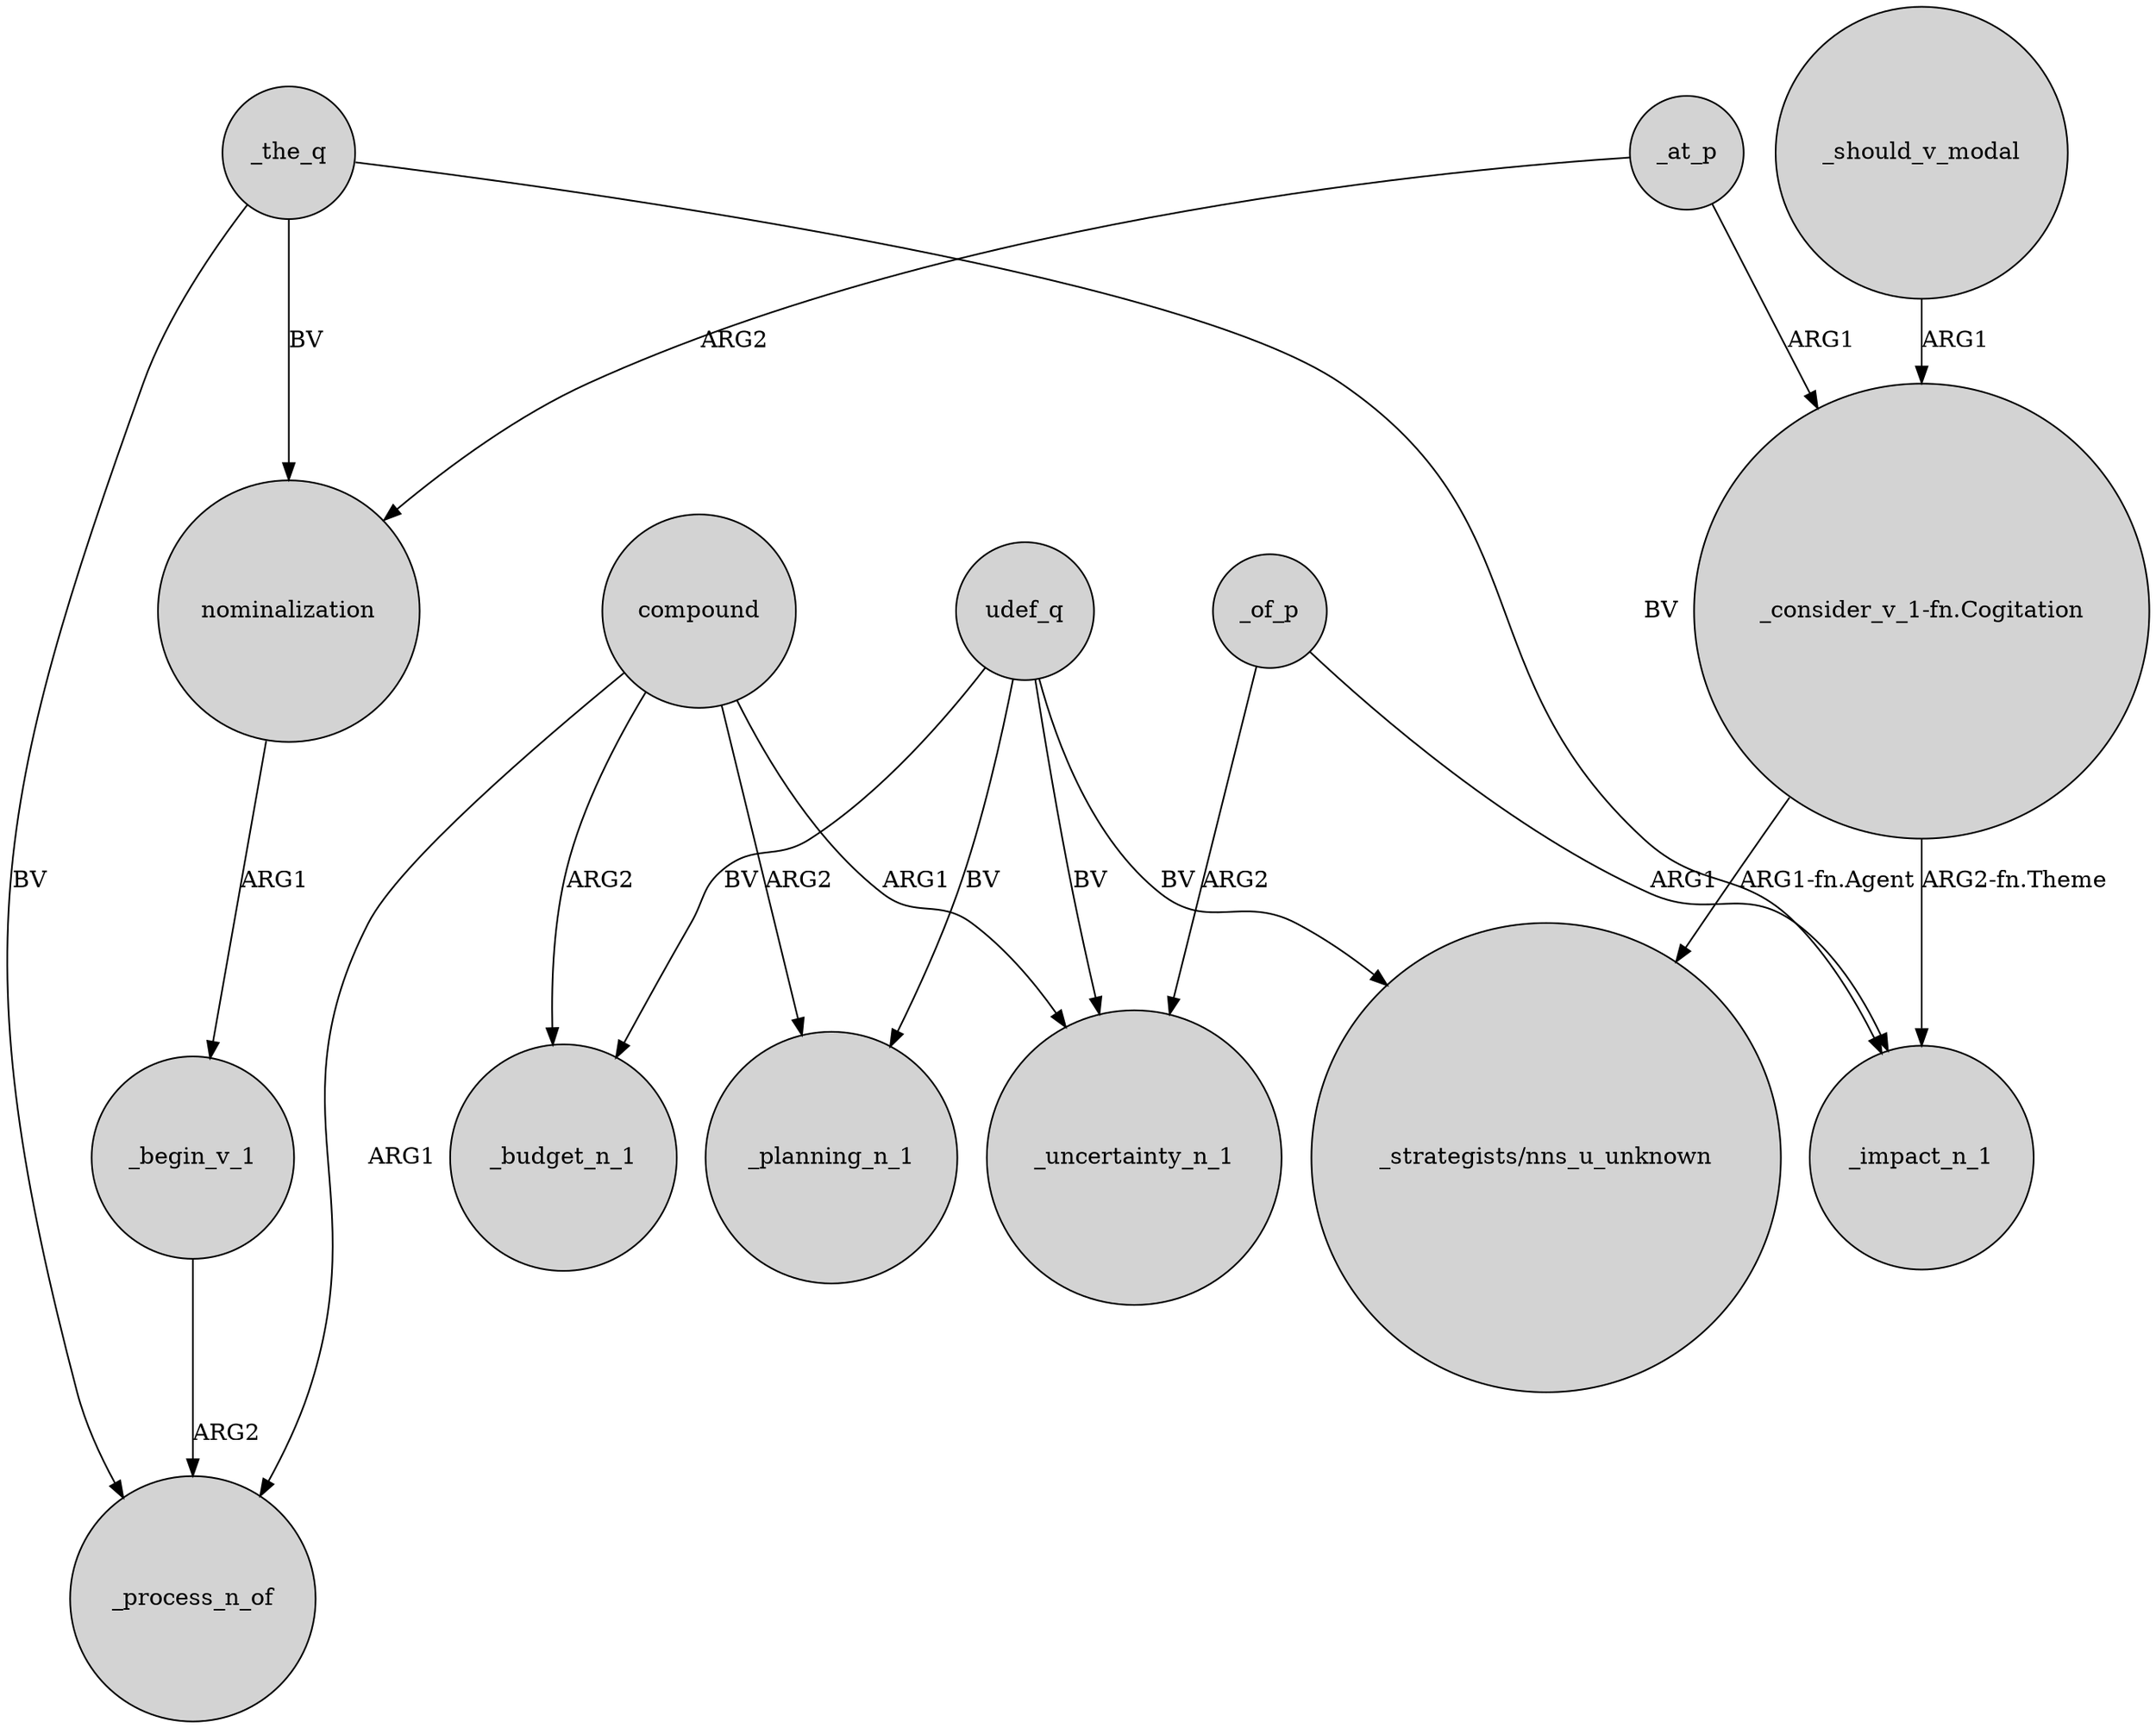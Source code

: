 digraph {
	node [shape=circle style=filled]
	compound -> _process_n_of [label=ARG1]
	_of_p -> _uncertainty_n_1 [label=ARG2]
	_begin_v_1 -> _process_n_of [label=ARG2]
	_the_q -> _impact_n_1 [label=BV]
	nominalization -> _begin_v_1 [label=ARG1]
	"_consider_v_1-fn.Cogitation" -> _impact_n_1 [label="ARG2-fn.Theme"]
	udef_q -> _planning_n_1 [label=BV]
	_at_p -> "_consider_v_1-fn.Cogitation" [label=ARG1]
	udef_q -> _uncertainty_n_1 [label=BV]
	compound -> _uncertainty_n_1 [label=ARG1]
	compound -> _budget_n_1 [label=ARG2]
	"_consider_v_1-fn.Cogitation" -> "_strategists/nns_u_unknown" [label="ARG1-fn.Agent"]
	udef_q -> "_strategists/nns_u_unknown" [label=BV]
	_of_p -> _impact_n_1 [label=ARG1]
	udef_q -> _budget_n_1 [label=BV]
	_at_p -> nominalization [label=ARG2]
	compound -> _planning_n_1 [label=ARG2]
	_should_v_modal -> "_consider_v_1-fn.Cogitation" [label=ARG1]
	_the_q -> _process_n_of [label=BV]
	_the_q -> nominalization [label=BV]
}
